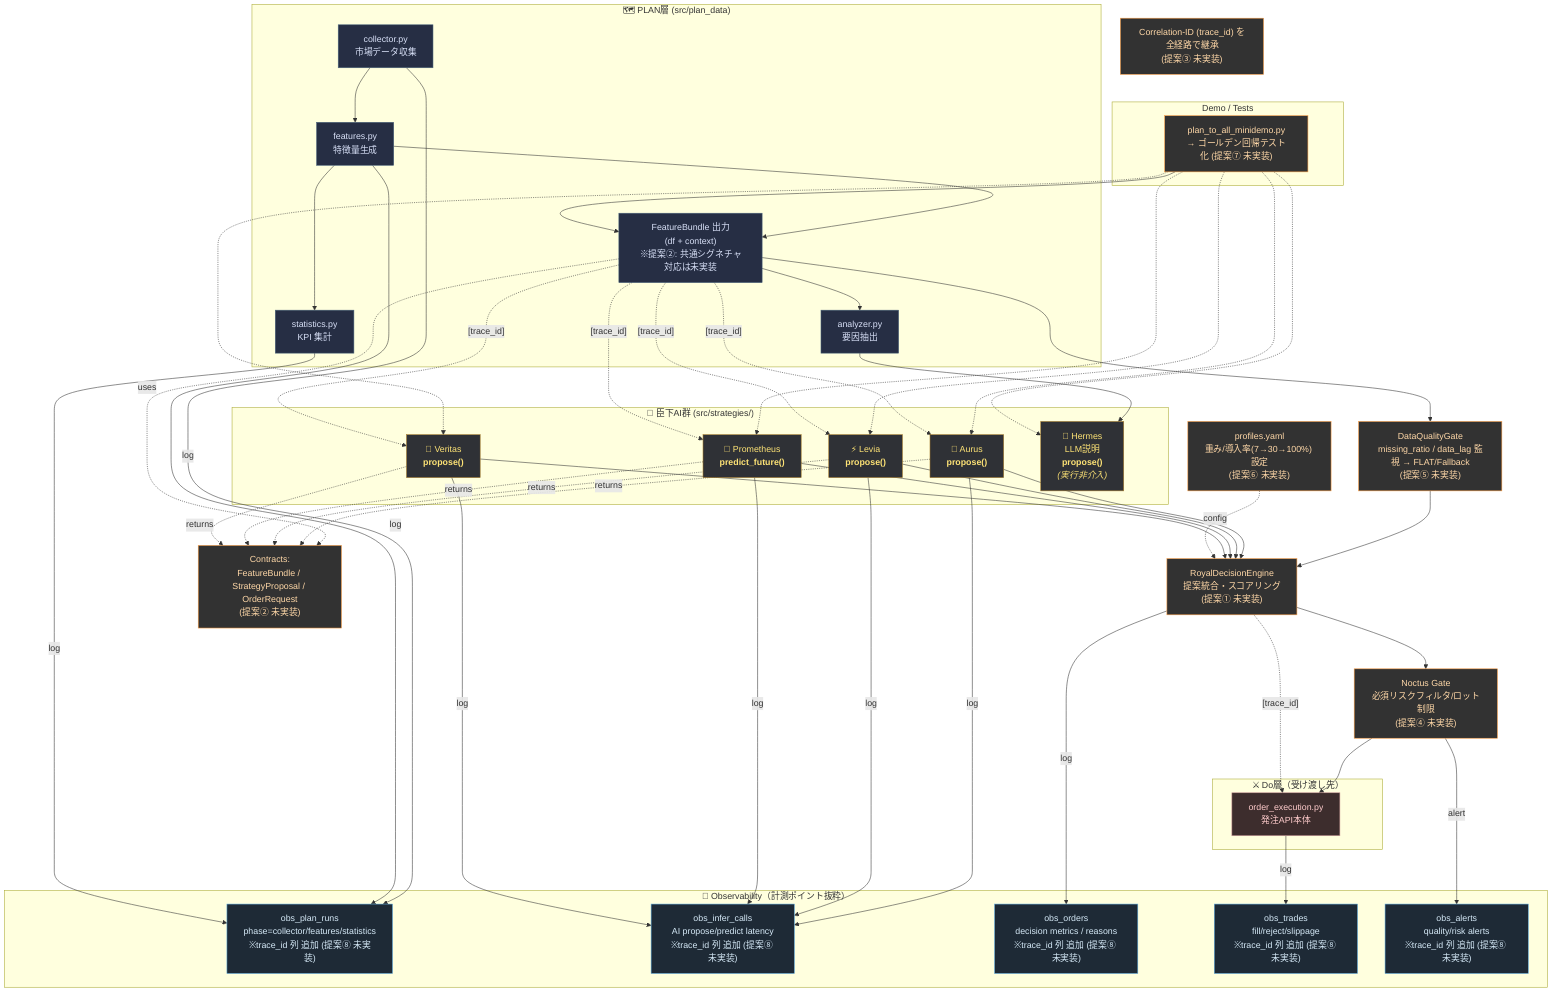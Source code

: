 flowchart TD

%% ======= STYLES (GitHub-safe) =======
classDef plan fill:#262e44,stroke:#47617a,color:#d8e0f7;
classDef ai fill:#2f3136,stroke:#a97e2c,color:#ffe476;
classDef do fill:#3d2d2d,stroke:#cc9999,color:#ffcccc;
classDef todo fill:#323232,stroke:#ff9f43,color:#ffd8a8;
classDef obs fill:#1e2a36,stroke:#5dade2,color:#d6eaf8;

%% ======= PLAN 層 =======
subgraph PLAN["🗺️ PLAN層 (src/plan_data)"]
  COLLECT["collector.py<br/>市場データ収集"]:::plan
  FEATURES["features.py<br/>特徴量生成"]:::plan
  FEATDF["FeatureBundle 出力<br/>(df + context)<br/>※提案②: 共通シグネチャ対応は未実装"]:::plan
  ANALYZER["analyzer.py<br/>要因抽出"]:::plan
  STATS["statistics.py<br/>KPI 集計"]:::plan
end

%% ======= AI 臣下（Hermesは実行非介入） =======
subgraph AI_UNDERLINGS["🤖 臣下AI群 (src/strategies/)"]
  AURUS["🎯 Aurus<br/><b>propose()</b>"]:::ai
  LEVIA["⚡ Levia<br/><b>propose()</b>"]:::ai
  PROM["🔮 Prometheus<br/><b>predict_future()</b>"]:::ai
  VERITAS["🧠 Veritas<br/><b>propose()</b>"]:::ai
  HERMES["🦉 Hermes<br/>LLM説明<br/><b>propose()</b><br/><i>(実行非介入)</i>"]:::ai
end

%% ======= 決定統合＆リスクゲート（未実装） =======
DECISION["RoyalDecisionEngine<br/>提案統合・スコアリング<br/>(提案① 未実装)"]:::todo
NOCTUSGATE["Noctus Gate<br/>必須リスクフィルタ/ロット制限<br/>(提案④ 未実装)"]:::todo
QUALITY["DataQualityGate<br/>missing_ratio / data_lag 監視 → FLAT/Fallback<br/>(提案⑤ 未実装)"]:::todo
PROFILES["profiles.yaml<br/>重み/導入率(7→30→100%) 設定<br/>(提案⑥ 未実装)"]:::todo
CONTRACTS["Contracts:<br/>FeatureBundle / StrategyProposal / OrderRequest<br/>(提案② 未実装)"]:::todo
TRACEID["Correlation-ID (trace_id) を全経路で継承<br/>(提案③ 未実装)"]:::todo

%% ======= Do 層（受け渡し先） =======
subgraph DO_LAYER["⚔️ Do層（受け渡し先）"]
  ORDER["order_execution.py<br/>発注API本体"]:::do
end

%% ======= Demo / 回帰テスト化（未実装） =======
subgraph DEMO["Demo / Tests"]
  GOLDEN["plan_to_all_minidemo.py<br/>→ ゴールデン回帰テスト化 (提案⑦ 未実装)"]:::todo
end

%% ======= Observability（計測ポイント抜粋） =======
subgraph OBS["🔭 Observability（計測ポイント抜粋）"]
  OBS_PLAN["obs_plan_runs<br/>phase=collector/features/statistics<br/>※trace_id 列 追加 (提案⑧ 未実装)"]:::obs
  OBS_INFER["obs_infer_calls<br/>AI propose/predict latency<br/>※trace_id 列 追加 (提案⑧ 未実装)"]:::obs
  OBS_ORD["obs_orders<br/>decision metrics / reasons<br/>※trace_id 列 追加 (提案⑧ 未実装)"]:::obs
  OBS_TRD["obs_trades<br/>fill/reject/slippage<br/>※trace_id 列 追加 (提案⑧ 未実装)"]:::obs
  OBS_ALT["obs_alerts<br/>quality/risk alerts<br/>※trace_id 列 追加 (提案⑧ 未実装)"]:::obs
end

%% ======= PLAN フロー =======
COLLECT --> FEATURES --> STATS
FEATURES --> FEATDF
FEATDF --> ANALYZER
ANALYZER --> HERMES

%% ======= Contracts（未実装の連携） =======
FEATDF -. "uses" .-> CONTRACTS
AURUS -. "returns" .-> CONTRACTS
LEVIA -. "returns" .-> CONTRACTS
PROM  -. "returns" .-> CONTRACTS
VERITAS -. "returns" .-> CONTRACTS

%% ======= 決定統合パス（未実装） =======
FEATDF --> QUALITY
QUALITY --> DECISION
AURUS --> DECISION
LEVIA --> DECISION
PROM --> DECISION
VERITAS --> DECISION
PROFILES -. "config" .-> DECISION
DECISION --> NOCTUSGATE
NOCTUSGATE --> ORDER

%% ======= Demo 経路 =======
GOLDEN --> FEATDF
GOLDEN -.-> AURUS
GOLDEN -.-> LEVIA
GOLDEN -.-> PROM
GOLDEN -.-> VERITAS
GOLDEN -.-> HERMES

%% ======= Observability タップ =======
COLLECT  -->|log| OBS_PLAN
FEATURES -->|log| OBS_PLAN
STATS    -->|log| OBS_PLAN
AURUS    -->|log| OBS_INFER
LEVIA    -->|log| OBS_INFER
PROM     -->|log| OBS_INFER
VERITAS  -->|log| OBS_INFER
DECISION -->|log| OBS_ORD
NOCTUSGATE -->|alert| OBS_ALT
ORDER    -->|log| OBS_TRD

%% ======= trace_id 注釈（未実装） =======
FEATDF -. "[trace_id]" .-> AURUS
FEATDF -. "[trace_id]" .-> LEVIA
FEATDF -. "[trace_id]" .-> PROM
FEATDF -. "[trace_id]" .-> VERITAS
DECISION -. "[trace_id]" .-> ORDER

%% NOTE: クリックリンクは一部レンダラで弾かれるため無効化
%% click GOLDEN "https://github.com/your_repo/src/plan_data/plan_to_all_minidemo.py" "サンプル実装ファイル"